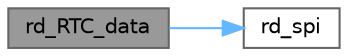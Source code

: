 digraph "rd_RTC_data"
{
 // LATEX_PDF_SIZE
  bgcolor="transparent";
  edge [fontname=Helvetica,fontsize=10,labelfontname=Helvetica,labelfontsize=10];
  node [fontname=Helvetica,fontsize=10,shape=box,height=0.2,width=0.4];
  rankdir="LR";
  Node1 [label="rd_RTC_data",height=0.2,width=0.4,color="gray40", fillcolor="grey60", style="filled", fontcolor="black",tooltip=" "];
  Node1 -> Node2 [color="steelblue1",style="solid"];
  Node2 [label="rd_spi",height=0.2,width=0.4,color="grey40", fillcolor="white", style="filled",URL="$_t_o_8c.html#ad7918a5494dd6407114f6bfbc748acb2",tooltip=" "];
}
